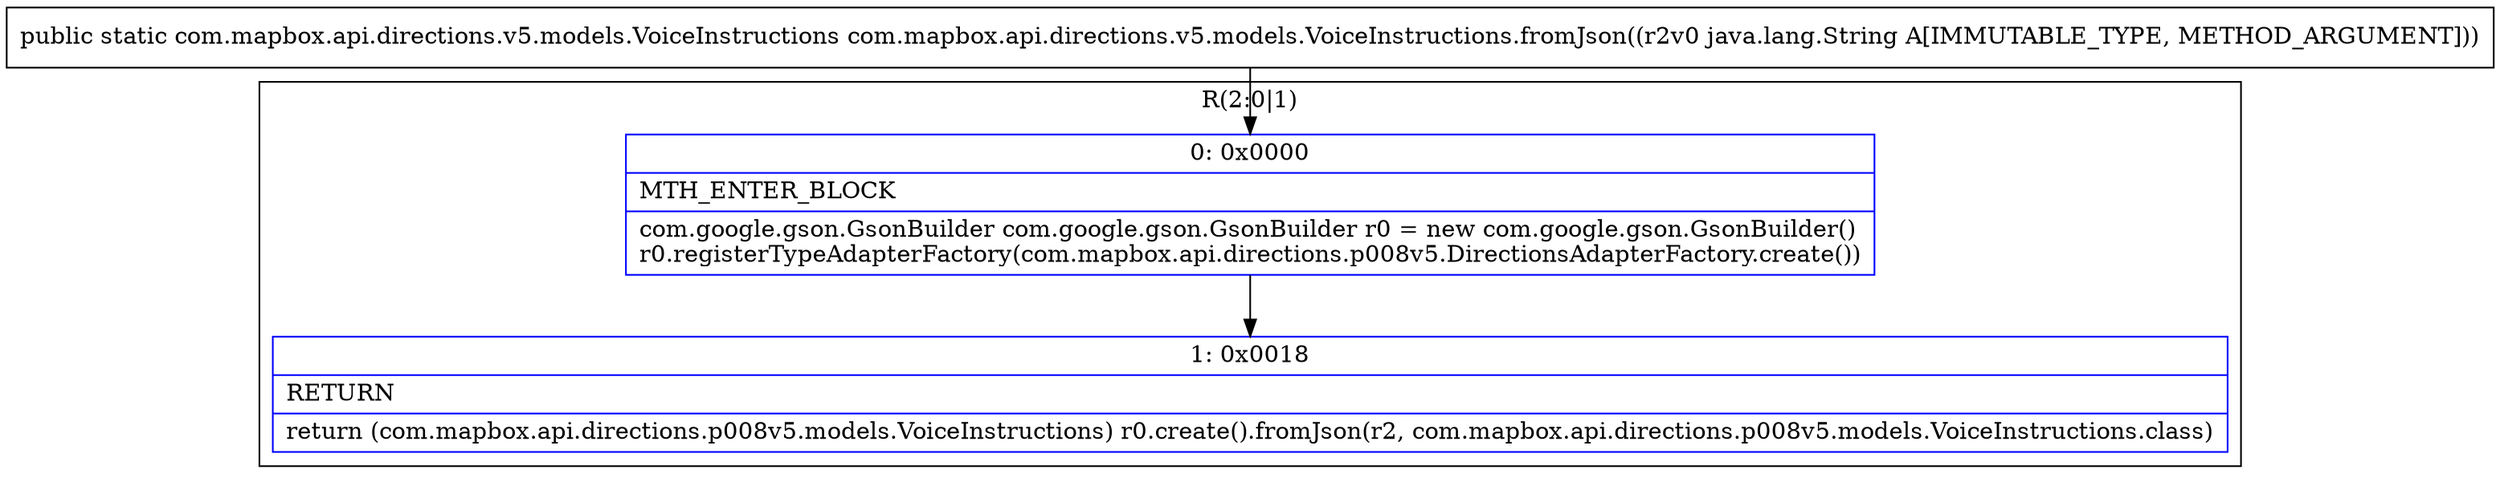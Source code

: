 digraph "CFG forcom.mapbox.api.directions.v5.models.VoiceInstructions.fromJson(Ljava\/lang\/String;)Lcom\/mapbox\/api\/directions\/v5\/models\/VoiceInstructions;" {
subgraph cluster_Region_1529127700 {
label = "R(2:0|1)";
node [shape=record,color=blue];
Node_0 [shape=record,label="{0\:\ 0x0000|MTH_ENTER_BLOCK\l|com.google.gson.GsonBuilder com.google.gson.GsonBuilder r0 = new com.google.gson.GsonBuilder()\lr0.registerTypeAdapterFactory(com.mapbox.api.directions.p008v5.DirectionsAdapterFactory.create())\l}"];
Node_1 [shape=record,label="{1\:\ 0x0018|RETURN\l|return (com.mapbox.api.directions.p008v5.models.VoiceInstructions) r0.create().fromJson(r2, com.mapbox.api.directions.p008v5.models.VoiceInstructions.class)\l}"];
}
MethodNode[shape=record,label="{public static com.mapbox.api.directions.v5.models.VoiceInstructions com.mapbox.api.directions.v5.models.VoiceInstructions.fromJson((r2v0 java.lang.String A[IMMUTABLE_TYPE, METHOD_ARGUMENT])) }"];
MethodNode -> Node_0;
Node_0 -> Node_1;
}

